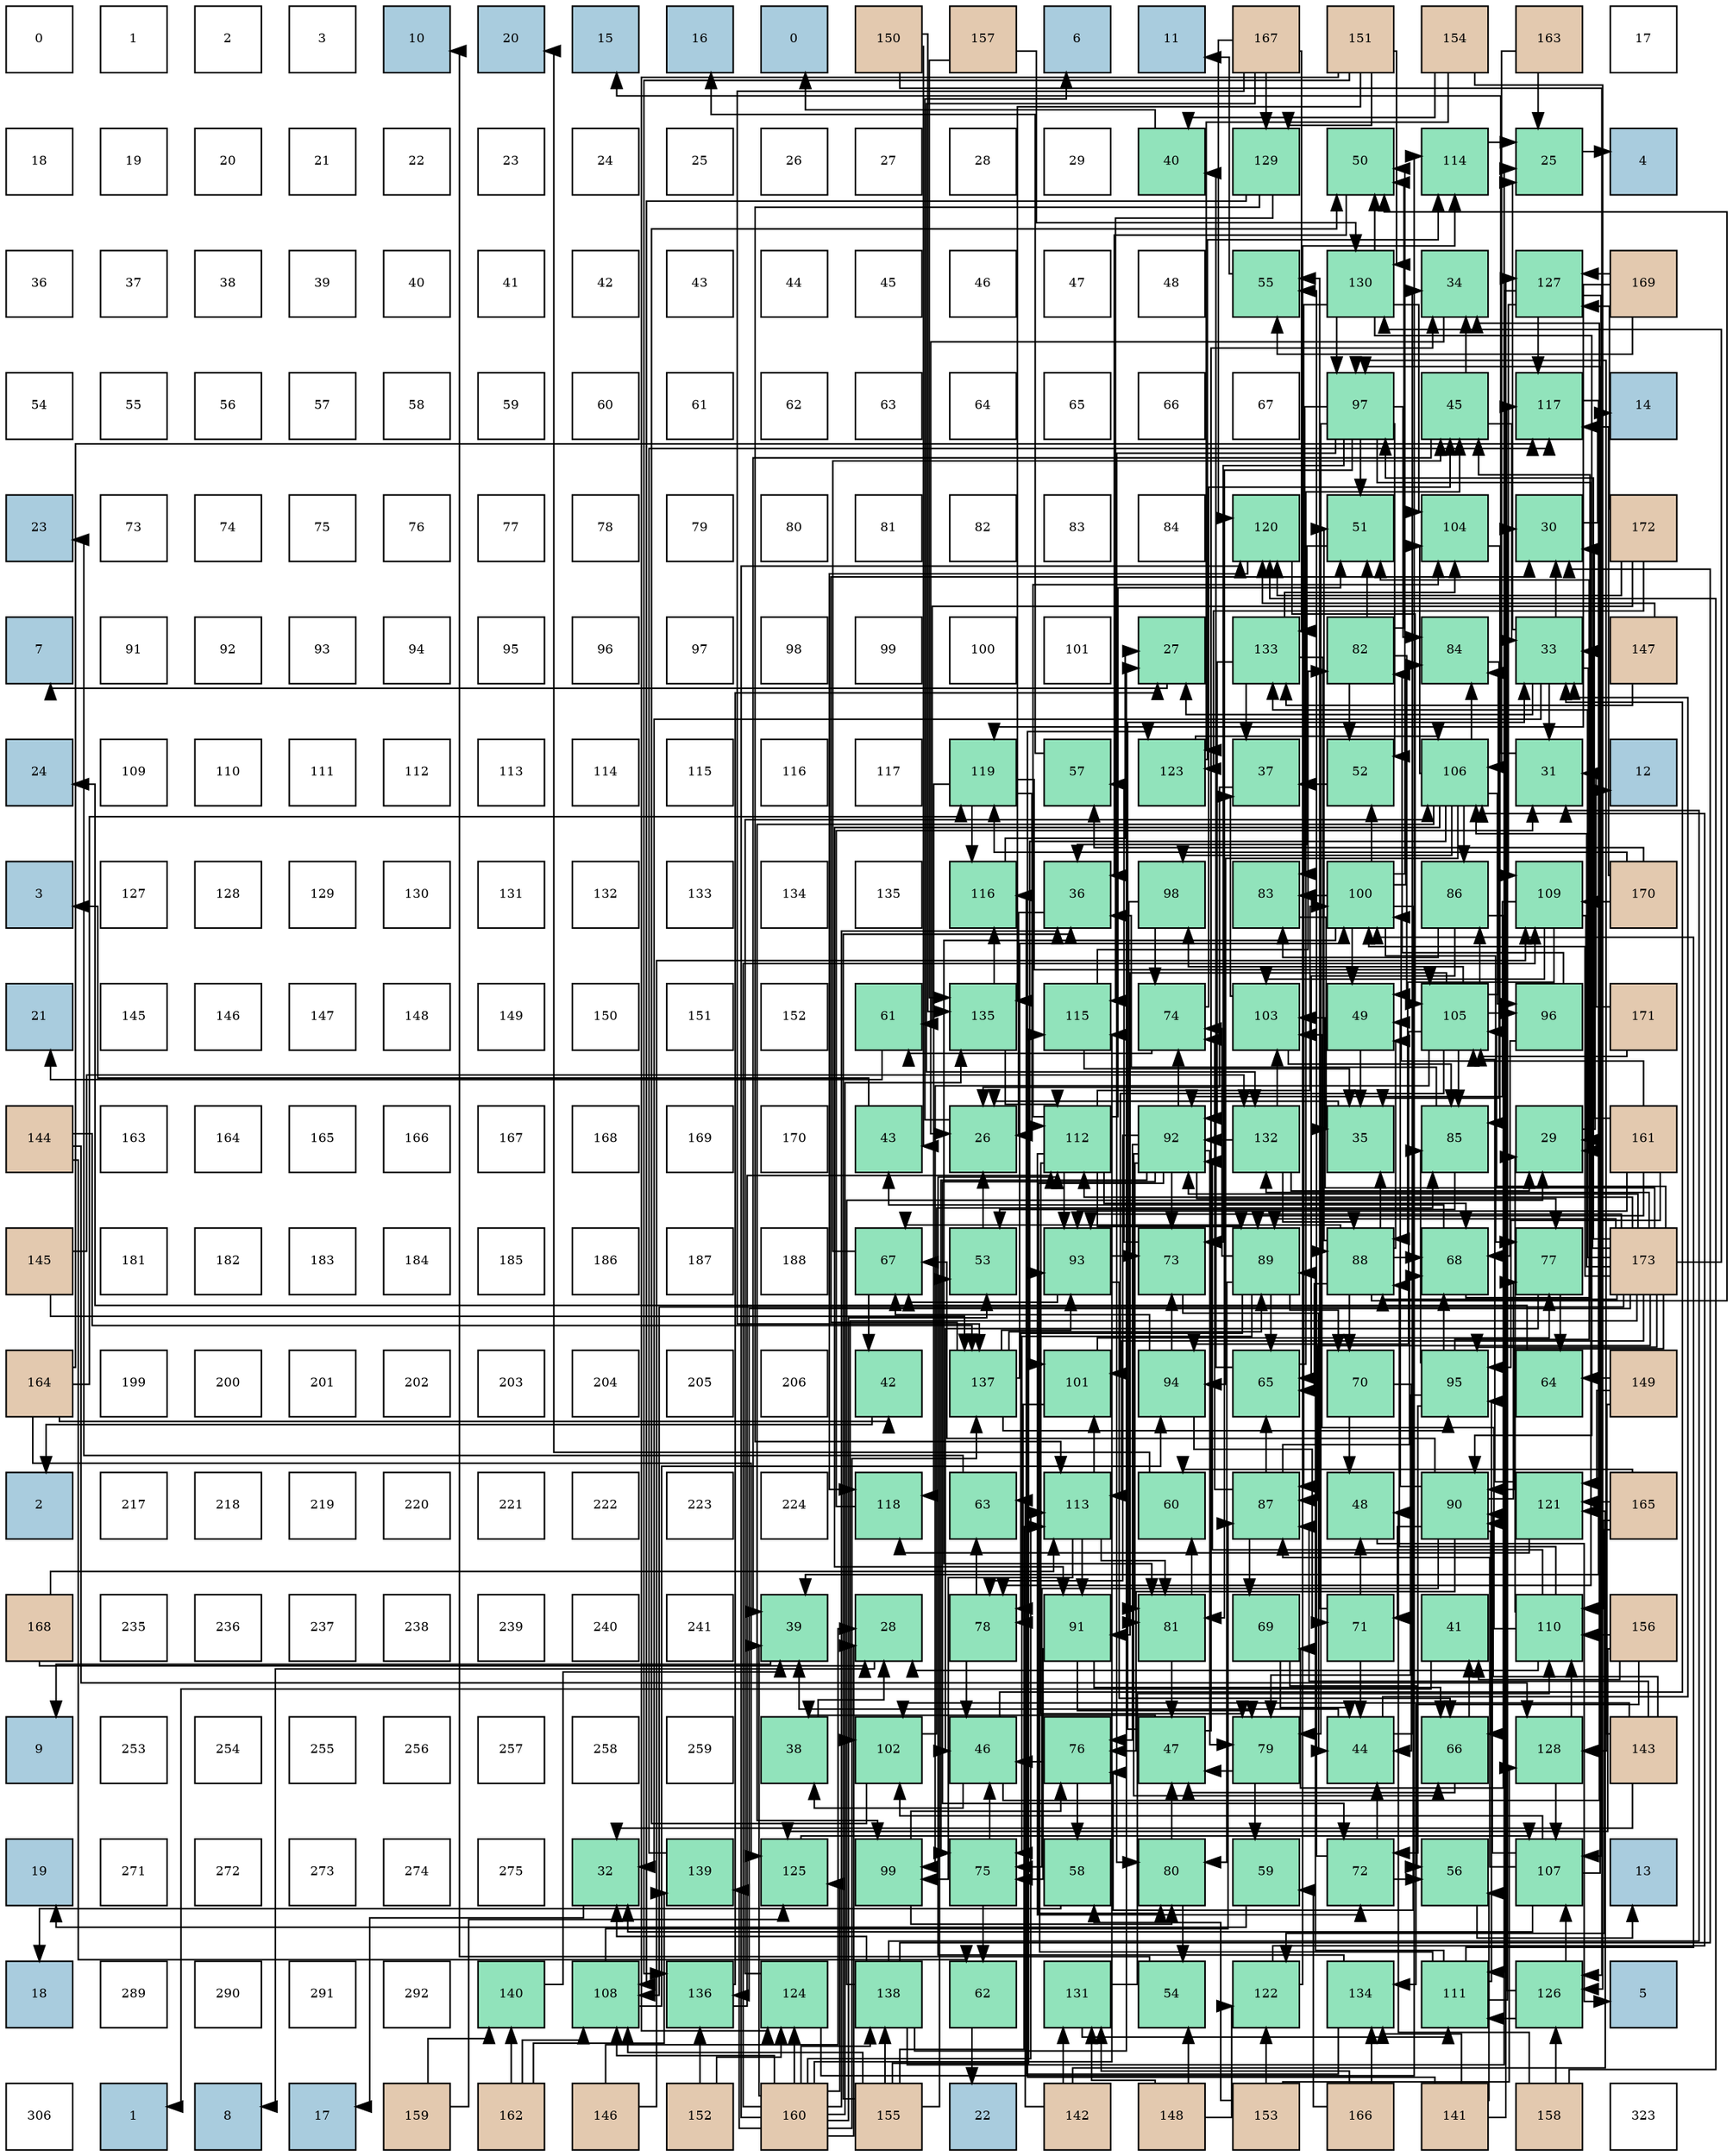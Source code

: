 digraph layout{
 rankdir=TB;
 splines=ortho;
 node [style=filled shape=square fixedsize=true width=0.6];
0[label="0", fontsize=8, fillcolor="#ffffff"];
1[label="1", fontsize=8, fillcolor="#ffffff"];
2[label="2", fontsize=8, fillcolor="#ffffff"];
3[label="3", fontsize=8, fillcolor="#ffffff"];
4[label="10", fontsize=8, fillcolor="#a9ccde"];
5[label="20", fontsize=8, fillcolor="#a9ccde"];
6[label="15", fontsize=8, fillcolor="#a9ccde"];
7[label="16", fontsize=8, fillcolor="#a9ccde"];
8[label="0", fontsize=8, fillcolor="#a9ccde"];
9[label="150", fontsize=8, fillcolor="#e3c9af"];
10[label="157", fontsize=8, fillcolor="#e3c9af"];
11[label="6", fontsize=8, fillcolor="#a9ccde"];
12[label="11", fontsize=8, fillcolor="#a9ccde"];
13[label="167", fontsize=8, fillcolor="#e3c9af"];
14[label="151", fontsize=8, fillcolor="#e3c9af"];
15[label="154", fontsize=8, fillcolor="#e3c9af"];
16[label="163", fontsize=8, fillcolor="#e3c9af"];
17[label="17", fontsize=8, fillcolor="#ffffff"];
18[label="18", fontsize=8, fillcolor="#ffffff"];
19[label="19", fontsize=8, fillcolor="#ffffff"];
20[label="20", fontsize=8, fillcolor="#ffffff"];
21[label="21", fontsize=8, fillcolor="#ffffff"];
22[label="22", fontsize=8, fillcolor="#ffffff"];
23[label="23", fontsize=8, fillcolor="#ffffff"];
24[label="24", fontsize=8, fillcolor="#ffffff"];
25[label="25", fontsize=8, fillcolor="#ffffff"];
26[label="26", fontsize=8, fillcolor="#ffffff"];
27[label="27", fontsize=8, fillcolor="#ffffff"];
28[label="28", fontsize=8, fillcolor="#ffffff"];
29[label="29", fontsize=8, fillcolor="#ffffff"];
30[label="40", fontsize=8, fillcolor="#91e3bb"];
31[label="129", fontsize=8, fillcolor="#91e3bb"];
32[label="50", fontsize=8, fillcolor="#91e3bb"];
33[label="114", fontsize=8, fillcolor="#91e3bb"];
34[label="25", fontsize=8, fillcolor="#91e3bb"];
35[label="4", fontsize=8, fillcolor="#a9ccde"];
36[label="36", fontsize=8, fillcolor="#ffffff"];
37[label="37", fontsize=8, fillcolor="#ffffff"];
38[label="38", fontsize=8, fillcolor="#ffffff"];
39[label="39", fontsize=8, fillcolor="#ffffff"];
40[label="40", fontsize=8, fillcolor="#ffffff"];
41[label="41", fontsize=8, fillcolor="#ffffff"];
42[label="42", fontsize=8, fillcolor="#ffffff"];
43[label="43", fontsize=8, fillcolor="#ffffff"];
44[label="44", fontsize=8, fillcolor="#ffffff"];
45[label="45", fontsize=8, fillcolor="#ffffff"];
46[label="46", fontsize=8, fillcolor="#ffffff"];
47[label="47", fontsize=8, fillcolor="#ffffff"];
48[label="48", fontsize=8, fillcolor="#ffffff"];
49[label="55", fontsize=8, fillcolor="#91e3bb"];
50[label="130", fontsize=8, fillcolor="#91e3bb"];
51[label="34", fontsize=8, fillcolor="#91e3bb"];
52[label="127", fontsize=8, fillcolor="#91e3bb"];
53[label="169", fontsize=8, fillcolor="#e3c9af"];
54[label="54", fontsize=8, fillcolor="#ffffff"];
55[label="55", fontsize=8, fillcolor="#ffffff"];
56[label="56", fontsize=8, fillcolor="#ffffff"];
57[label="57", fontsize=8, fillcolor="#ffffff"];
58[label="58", fontsize=8, fillcolor="#ffffff"];
59[label="59", fontsize=8, fillcolor="#ffffff"];
60[label="60", fontsize=8, fillcolor="#ffffff"];
61[label="61", fontsize=8, fillcolor="#ffffff"];
62[label="62", fontsize=8, fillcolor="#ffffff"];
63[label="63", fontsize=8, fillcolor="#ffffff"];
64[label="64", fontsize=8, fillcolor="#ffffff"];
65[label="65", fontsize=8, fillcolor="#ffffff"];
66[label="66", fontsize=8, fillcolor="#ffffff"];
67[label="67", fontsize=8, fillcolor="#ffffff"];
68[label="97", fontsize=8, fillcolor="#91e3bb"];
69[label="45", fontsize=8, fillcolor="#91e3bb"];
70[label="117", fontsize=8, fillcolor="#91e3bb"];
71[label="14", fontsize=8, fillcolor="#a9ccde"];
72[label="23", fontsize=8, fillcolor="#a9ccde"];
73[label="73", fontsize=8, fillcolor="#ffffff"];
74[label="74", fontsize=8, fillcolor="#ffffff"];
75[label="75", fontsize=8, fillcolor="#ffffff"];
76[label="76", fontsize=8, fillcolor="#ffffff"];
77[label="77", fontsize=8, fillcolor="#ffffff"];
78[label="78", fontsize=8, fillcolor="#ffffff"];
79[label="79", fontsize=8, fillcolor="#ffffff"];
80[label="80", fontsize=8, fillcolor="#ffffff"];
81[label="81", fontsize=8, fillcolor="#ffffff"];
82[label="82", fontsize=8, fillcolor="#ffffff"];
83[label="83", fontsize=8, fillcolor="#ffffff"];
84[label="84", fontsize=8, fillcolor="#ffffff"];
85[label="120", fontsize=8, fillcolor="#91e3bb"];
86[label="51", fontsize=8, fillcolor="#91e3bb"];
87[label="104", fontsize=8, fillcolor="#91e3bb"];
88[label="30", fontsize=8, fillcolor="#91e3bb"];
89[label="172", fontsize=8, fillcolor="#e3c9af"];
90[label="7", fontsize=8, fillcolor="#a9ccde"];
91[label="91", fontsize=8, fillcolor="#ffffff"];
92[label="92", fontsize=8, fillcolor="#ffffff"];
93[label="93", fontsize=8, fillcolor="#ffffff"];
94[label="94", fontsize=8, fillcolor="#ffffff"];
95[label="95", fontsize=8, fillcolor="#ffffff"];
96[label="96", fontsize=8, fillcolor="#ffffff"];
97[label="97", fontsize=8, fillcolor="#ffffff"];
98[label="98", fontsize=8, fillcolor="#ffffff"];
99[label="99", fontsize=8, fillcolor="#ffffff"];
100[label="100", fontsize=8, fillcolor="#ffffff"];
101[label="101", fontsize=8, fillcolor="#ffffff"];
102[label="27", fontsize=8, fillcolor="#91e3bb"];
103[label="133", fontsize=8, fillcolor="#91e3bb"];
104[label="82", fontsize=8, fillcolor="#91e3bb"];
105[label="84", fontsize=8, fillcolor="#91e3bb"];
106[label="33", fontsize=8, fillcolor="#91e3bb"];
107[label="147", fontsize=8, fillcolor="#e3c9af"];
108[label="24", fontsize=8, fillcolor="#a9ccde"];
109[label="109", fontsize=8, fillcolor="#ffffff"];
110[label="110", fontsize=8, fillcolor="#ffffff"];
111[label="111", fontsize=8, fillcolor="#ffffff"];
112[label="112", fontsize=8, fillcolor="#ffffff"];
113[label="113", fontsize=8, fillcolor="#ffffff"];
114[label="114", fontsize=8, fillcolor="#ffffff"];
115[label="115", fontsize=8, fillcolor="#ffffff"];
116[label="116", fontsize=8, fillcolor="#ffffff"];
117[label="117", fontsize=8, fillcolor="#ffffff"];
118[label="119", fontsize=8, fillcolor="#91e3bb"];
119[label="57", fontsize=8, fillcolor="#91e3bb"];
120[label="123", fontsize=8, fillcolor="#91e3bb"];
121[label="37", fontsize=8, fillcolor="#91e3bb"];
122[label="52", fontsize=8, fillcolor="#91e3bb"];
123[label="106", fontsize=8, fillcolor="#91e3bb"];
124[label="31", fontsize=8, fillcolor="#91e3bb"];
125[label="12", fontsize=8, fillcolor="#a9ccde"];
126[label="3", fontsize=8, fillcolor="#a9ccde"];
127[label="127", fontsize=8, fillcolor="#ffffff"];
128[label="128", fontsize=8, fillcolor="#ffffff"];
129[label="129", fontsize=8, fillcolor="#ffffff"];
130[label="130", fontsize=8, fillcolor="#ffffff"];
131[label="131", fontsize=8, fillcolor="#ffffff"];
132[label="132", fontsize=8, fillcolor="#ffffff"];
133[label="133", fontsize=8, fillcolor="#ffffff"];
134[label="134", fontsize=8, fillcolor="#ffffff"];
135[label="135", fontsize=8, fillcolor="#ffffff"];
136[label="116", fontsize=8, fillcolor="#91e3bb"];
137[label="36", fontsize=8, fillcolor="#91e3bb"];
138[label="98", fontsize=8, fillcolor="#91e3bb"];
139[label="83", fontsize=8, fillcolor="#91e3bb"];
140[label="100", fontsize=8, fillcolor="#91e3bb"];
141[label="86", fontsize=8, fillcolor="#91e3bb"];
142[label="109", fontsize=8, fillcolor="#91e3bb"];
143[label="170", fontsize=8, fillcolor="#e3c9af"];
144[label="21", fontsize=8, fillcolor="#a9ccde"];
145[label="145", fontsize=8, fillcolor="#ffffff"];
146[label="146", fontsize=8, fillcolor="#ffffff"];
147[label="147", fontsize=8, fillcolor="#ffffff"];
148[label="148", fontsize=8, fillcolor="#ffffff"];
149[label="149", fontsize=8, fillcolor="#ffffff"];
150[label="150", fontsize=8, fillcolor="#ffffff"];
151[label="151", fontsize=8, fillcolor="#ffffff"];
152[label="152", fontsize=8, fillcolor="#ffffff"];
153[label="61", fontsize=8, fillcolor="#91e3bb"];
154[label="135", fontsize=8, fillcolor="#91e3bb"];
155[label="115", fontsize=8, fillcolor="#91e3bb"];
156[label="74", fontsize=8, fillcolor="#91e3bb"];
157[label="103", fontsize=8, fillcolor="#91e3bb"];
158[label="49", fontsize=8, fillcolor="#91e3bb"];
159[label="105", fontsize=8, fillcolor="#91e3bb"];
160[label="96", fontsize=8, fillcolor="#91e3bb"];
161[label="171", fontsize=8, fillcolor="#e3c9af"];
162[label="144", fontsize=8, fillcolor="#e3c9af"];
163[label="163", fontsize=8, fillcolor="#ffffff"];
164[label="164", fontsize=8, fillcolor="#ffffff"];
165[label="165", fontsize=8, fillcolor="#ffffff"];
166[label="166", fontsize=8, fillcolor="#ffffff"];
167[label="167", fontsize=8, fillcolor="#ffffff"];
168[label="168", fontsize=8, fillcolor="#ffffff"];
169[label="169", fontsize=8, fillcolor="#ffffff"];
170[label="170", fontsize=8, fillcolor="#ffffff"];
171[label="43", fontsize=8, fillcolor="#91e3bb"];
172[label="26", fontsize=8, fillcolor="#91e3bb"];
173[label="112", fontsize=8, fillcolor="#91e3bb"];
174[label="92", fontsize=8, fillcolor="#91e3bb"];
175[label="132", fontsize=8, fillcolor="#91e3bb"];
176[label="35", fontsize=8, fillcolor="#91e3bb"];
177[label="85", fontsize=8, fillcolor="#91e3bb"];
178[label="29", fontsize=8, fillcolor="#91e3bb"];
179[label="161", fontsize=8, fillcolor="#e3c9af"];
180[label="145", fontsize=8, fillcolor="#e3c9af"];
181[label="181", fontsize=8, fillcolor="#ffffff"];
182[label="182", fontsize=8, fillcolor="#ffffff"];
183[label="183", fontsize=8, fillcolor="#ffffff"];
184[label="184", fontsize=8, fillcolor="#ffffff"];
185[label="185", fontsize=8, fillcolor="#ffffff"];
186[label="186", fontsize=8, fillcolor="#ffffff"];
187[label="187", fontsize=8, fillcolor="#ffffff"];
188[label="188", fontsize=8, fillcolor="#ffffff"];
189[label="67", fontsize=8, fillcolor="#91e3bb"];
190[label="53", fontsize=8, fillcolor="#91e3bb"];
191[label="93", fontsize=8, fillcolor="#91e3bb"];
192[label="73", fontsize=8, fillcolor="#91e3bb"];
193[label="89", fontsize=8, fillcolor="#91e3bb"];
194[label="88", fontsize=8, fillcolor="#91e3bb"];
195[label="68", fontsize=8, fillcolor="#91e3bb"];
196[label="77", fontsize=8, fillcolor="#91e3bb"];
197[label="173", fontsize=8, fillcolor="#e3c9af"];
198[label="164", fontsize=8, fillcolor="#e3c9af"];
199[label="199", fontsize=8, fillcolor="#ffffff"];
200[label="200", fontsize=8, fillcolor="#ffffff"];
201[label="201", fontsize=8, fillcolor="#ffffff"];
202[label="202", fontsize=8, fillcolor="#ffffff"];
203[label="203", fontsize=8, fillcolor="#ffffff"];
204[label="204", fontsize=8, fillcolor="#ffffff"];
205[label="205", fontsize=8, fillcolor="#ffffff"];
206[label="206", fontsize=8, fillcolor="#ffffff"];
207[label="42", fontsize=8, fillcolor="#91e3bb"];
208[label="137", fontsize=8, fillcolor="#91e3bb"];
209[label="101", fontsize=8, fillcolor="#91e3bb"];
210[label="94", fontsize=8, fillcolor="#91e3bb"];
211[label="65", fontsize=8, fillcolor="#91e3bb"];
212[label="70", fontsize=8, fillcolor="#91e3bb"];
213[label="95", fontsize=8, fillcolor="#91e3bb"];
214[label="64", fontsize=8, fillcolor="#91e3bb"];
215[label="149", fontsize=8, fillcolor="#e3c9af"];
216[label="2", fontsize=8, fillcolor="#a9ccde"];
217[label="217", fontsize=8, fillcolor="#ffffff"];
218[label="218", fontsize=8, fillcolor="#ffffff"];
219[label="219", fontsize=8, fillcolor="#ffffff"];
220[label="220", fontsize=8, fillcolor="#ffffff"];
221[label="221", fontsize=8, fillcolor="#ffffff"];
222[label="222", fontsize=8, fillcolor="#ffffff"];
223[label="223", fontsize=8, fillcolor="#ffffff"];
224[label="224", fontsize=8, fillcolor="#ffffff"];
225[label="118", fontsize=8, fillcolor="#91e3bb"];
226[label="63", fontsize=8, fillcolor="#91e3bb"];
227[label="113", fontsize=8, fillcolor="#91e3bb"];
228[label="60", fontsize=8, fillcolor="#91e3bb"];
229[label="87", fontsize=8, fillcolor="#91e3bb"];
230[label="48", fontsize=8, fillcolor="#91e3bb"];
231[label="90", fontsize=8, fillcolor="#91e3bb"];
232[label="121", fontsize=8, fillcolor="#91e3bb"];
233[label="165", fontsize=8, fillcolor="#e3c9af"];
234[label="168", fontsize=8, fillcolor="#e3c9af"];
235[label="235", fontsize=8, fillcolor="#ffffff"];
236[label="236", fontsize=8, fillcolor="#ffffff"];
237[label="237", fontsize=8, fillcolor="#ffffff"];
238[label="238", fontsize=8, fillcolor="#ffffff"];
239[label="239", fontsize=8, fillcolor="#ffffff"];
240[label="240", fontsize=8, fillcolor="#ffffff"];
241[label="241", fontsize=8, fillcolor="#ffffff"];
242[label="39", fontsize=8, fillcolor="#91e3bb"];
243[label="28", fontsize=8, fillcolor="#91e3bb"];
244[label="78", fontsize=8, fillcolor="#91e3bb"];
245[label="91", fontsize=8, fillcolor="#91e3bb"];
246[label="81", fontsize=8, fillcolor="#91e3bb"];
247[label="69", fontsize=8, fillcolor="#91e3bb"];
248[label="71", fontsize=8, fillcolor="#91e3bb"];
249[label="41", fontsize=8, fillcolor="#91e3bb"];
250[label="110", fontsize=8, fillcolor="#91e3bb"];
251[label="156", fontsize=8, fillcolor="#e3c9af"];
252[label="9", fontsize=8, fillcolor="#a9ccde"];
253[label="253", fontsize=8, fillcolor="#ffffff"];
254[label="254", fontsize=8, fillcolor="#ffffff"];
255[label="255", fontsize=8, fillcolor="#ffffff"];
256[label="256", fontsize=8, fillcolor="#ffffff"];
257[label="257", fontsize=8, fillcolor="#ffffff"];
258[label="258", fontsize=8, fillcolor="#ffffff"];
259[label="259", fontsize=8, fillcolor="#ffffff"];
260[label="38", fontsize=8, fillcolor="#91e3bb"];
261[label="102", fontsize=8, fillcolor="#91e3bb"];
262[label="46", fontsize=8, fillcolor="#91e3bb"];
263[label="76", fontsize=8, fillcolor="#91e3bb"];
264[label="47", fontsize=8, fillcolor="#91e3bb"];
265[label="79", fontsize=8, fillcolor="#91e3bb"];
266[label="44", fontsize=8, fillcolor="#91e3bb"];
267[label="66", fontsize=8, fillcolor="#91e3bb"];
268[label="128", fontsize=8, fillcolor="#91e3bb"];
269[label="143", fontsize=8, fillcolor="#e3c9af"];
270[label="19", fontsize=8, fillcolor="#a9ccde"];
271[label="271", fontsize=8, fillcolor="#ffffff"];
272[label="272", fontsize=8, fillcolor="#ffffff"];
273[label="273", fontsize=8, fillcolor="#ffffff"];
274[label="274", fontsize=8, fillcolor="#ffffff"];
275[label="275", fontsize=8, fillcolor="#ffffff"];
276[label="32", fontsize=8, fillcolor="#91e3bb"];
277[label="139", fontsize=8, fillcolor="#91e3bb"];
278[label="125", fontsize=8, fillcolor="#91e3bb"];
279[label="99", fontsize=8, fillcolor="#91e3bb"];
280[label="75", fontsize=8, fillcolor="#91e3bb"];
281[label="58", fontsize=8, fillcolor="#91e3bb"];
282[label="80", fontsize=8, fillcolor="#91e3bb"];
283[label="59", fontsize=8, fillcolor="#91e3bb"];
284[label="72", fontsize=8, fillcolor="#91e3bb"];
285[label="56", fontsize=8, fillcolor="#91e3bb"];
286[label="107", fontsize=8, fillcolor="#91e3bb"];
287[label="13", fontsize=8, fillcolor="#a9ccde"];
288[label="18", fontsize=8, fillcolor="#a9ccde"];
289[label="289", fontsize=8, fillcolor="#ffffff"];
290[label="290", fontsize=8, fillcolor="#ffffff"];
291[label="291", fontsize=8, fillcolor="#ffffff"];
292[label="292", fontsize=8, fillcolor="#ffffff"];
293[label="140", fontsize=8, fillcolor="#91e3bb"];
294[label="108", fontsize=8, fillcolor="#91e3bb"];
295[label="136", fontsize=8, fillcolor="#91e3bb"];
296[label="124", fontsize=8, fillcolor="#91e3bb"];
297[label="138", fontsize=8, fillcolor="#91e3bb"];
298[label="62", fontsize=8, fillcolor="#91e3bb"];
299[label="131", fontsize=8, fillcolor="#91e3bb"];
300[label="54", fontsize=8, fillcolor="#91e3bb"];
301[label="122", fontsize=8, fillcolor="#91e3bb"];
302[label="134", fontsize=8, fillcolor="#91e3bb"];
303[label="111", fontsize=8, fillcolor="#91e3bb"];
304[label="126", fontsize=8, fillcolor="#91e3bb"];
305[label="5", fontsize=8, fillcolor="#a9ccde"];
306[label="306", fontsize=8, fillcolor="#ffffff"];
307[label="1", fontsize=8, fillcolor="#a9ccde"];
308[label="8", fontsize=8, fillcolor="#a9ccde"];
309[label="17", fontsize=8, fillcolor="#a9ccde"];
310[label="159", fontsize=8, fillcolor="#e3c9af"];
311[label="162", fontsize=8, fillcolor="#e3c9af"];
312[label="146", fontsize=8, fillcolor="#e3c9af"];
313[label="152", fontsize=8, fillcolor="#e3c9af"];
314[label="160", fontsize=8, fillcolor="#e3c9af"];
315[label="155", fontsize=8, fillcolor="#e3c9af"];
316[label="22", fontsize=8, fillcolor="#a9ccde"];
317[label="142", fontsize=8, fillcolor="#e3c9af"];
318[label="148", fontsize=8, fillcolor="#e3c9af"];
319[label="153", fontsize=8, fillcolor="#e3c9af"];
320[label="166", fontsize=8, fillcolor="#e3c9af"];
321[label="141", fontsize=8, fillcolor="#e3c9af"];
322[label="158", fontsize=8, fillcolor="#e3c9af"];
323[label="323", fontsize=8, fillcolor="#ffffff"];
edge [constraint=false, style=vis];34 -> 35;
172 -> 11;
102 -> 90;
243 -> 308;
178 -> 125;
88 -> 71;
124 -> 6;
276 -> 309;
106 -> 34;
106 -> 102;
106 -> 178;
106 -> 88;
106 -> 124;
106 -> 276;
51 -> 172;
176 -> 172;
137 -> 172;
121 -> 172;
260 -> 243;
242 -> 252;
30 -> 8;
249 -> 307;
207 -> 216;
171 -> 126;
266 -> 106;
266 -> 51;
266 -> 242;
69 -> 106;
69 -> 51;
69 -> 242;
262 -> 106;
262 -> 51;
262 -> 260;
264 -> 106;
264 -> 51;
264 -> 260;
230 -> 305;
158 -> 176;
32 -> 137;
86 -> 137;
122 -> 121;
190 -> 172;
300 -> 4;
49 -> 12;
285 -> 287;
119 -> 7;
281 -> 288;
283 -> 270;
228 -> 5;
153 -> 144;
298 -> 316;
226 -> 72;
214 -> 108;
211 -> 30;
211 -> 69;
267 -> 249;
267 -> 264;
189 -> 207;
189 -> 69;
195 -> 171;
195 -> 69;
247 -> 266;
247 -> 285;
212 -> 266;
212 -> 230;
248 -> 266;
248 -> 230;
248 -> 49;
284 -> 266;
284 -> 49;
284 -> 285;
192 -> 266;
192 -> 119;
156 -> 69;
156 -> 153;
280 -> 262;
280 -> 298;
263 -> 262;
263 -> 281;
196 -> 262;
196 -> 214;
244 -> 262;
244 -> 226;
265 -> 264;
265 -> 283;
282 -> 264;
282 -> 300;
246 -> 264;
246 -> 228;
104 -> 158;
104 -> 32;
104 -> 86;
104 -> 122;
139 -> 176;
105 -> 176;
177 -> 137;
177 -> 190;
141 -> 211;
141 -> 247;
141 -> 139;
229 -> 211;
229 -> 195;
229 -> 247;
229 -> 156;
194 -> 176;
194 -> 158;
194 -> 32;
194 -> 86;
194 -> 211;
194 -> 189;
194 -> 195;
194 -> 212;
193 -> 211;
193 -> 212;
193 -> 156;
193 -> 280;
193 -> 244;
193 -> 282;
231 -> 158;
231 -> 267;
231 -> 189;
231 -> 248;
231 -> 280;
231 -> 263;
231 -> 196;
245 -> 267;
245 -> 280;
245 -> 265;
174 -> 267;
174 -> 284;
174 -> 192;
174 -> 156;
174 -> 280;
174 -> 263;
174 -> 196;
174 -> 244;
174 -> 265;
174 -> 282;
174 -> 246;
191 -> 267;
191 -> 189;
191 -> 192;
210 -> 189;
210 -> 248;
210 -> 192;
213 -> 86;
213 -> 195;
213 -> 284;
213 -> 265;
213 -> 177;
160 -> 195;
160 -> 104;
68 -> 86;
68 -> 122;
68 -> 192;
68 -> 244;
68 -> 265;
68 -> 282;
68 -> 246;
68 -> 139;
68 -> 105;
138 -> 156;
138 -> 246;
279 -> 263;
279 -> 282;
140 -> 158;
140 -> 32;
140 -> 122;
140 -> 263;
140 -> 196;
140 -> 246;
140 -> 139;
140 -> 105;
209 -> 196;
209 -> 244;
261 -> 32;
261 -> 177;
157 -> 121;
157 -> 177;
87 -> 177;
159 -> 105;
159 -> 177;
159 -> 141;
159 -> 245;
159 -> 210;
159 -> 160;
159 -> 138;
159 -> 279;
159 -> 209;
123 -> 105;
123 -> 141;
123 -> 245;
123 -> 210;
123 -> 160;
123 -> 138;
123 -> 279;
123 -> 209;
123 -> 87;
286 -> 276;
286 -> 229;
286 -> 231;
286 -> 68;
286 -> 261;
294 -> 229;
294 -> 210;
142 -> 178;
142 -> 194;
142 -> 174;
142 -> 157;
250 -> 243;
250 -> 178;
250 -> 194;
250 -> 174;
250 -> 157;
303 -> 88;
303 -> 193;
303 -> 191;
303 -> 213;
303 -> 140;
173 -> 86;
173 -> 195;
173 -> 284;
173 -> 265;
173 -> 193;
173 -> 191;
173 -> 140;
173 -> 87;
227 -> 246;
227 -> 245;
227 -> 279;
227 -> 209;
33 -> 34;
155 -> 176;
155 -> 104;
136 -> 102;
70 -> 242;
225 -> 124;
118 -> 159;
118 -> 173;
118 -> 136;
118 -> 225;
85 -> 159;
85 -> 225;
232 -> 159;
232 -> 225;
301 -> 123;
301 -> 33;
120 -> 123;
120 -> 33;
296 -> 123;
296 -> 33;
278 -> 286;
304 -> 286;
304 -> 303;
304 -> 70;
52 -> 286;
52 -> 142;
52 -> 303;
52 -> 70;
268 -> 286;
268 -> 250;
31 -> 294;
31 -> 227;
31 -> 155;
50 -> 32;
50 -> 229;
50 -> 231;
50 -> 68;
50 -> 87;
299 -> 250;
299 -> 303;
175 -> 178;
175 -> 194;
175 -> 174;
175 -> 157;
103 -> 121;
103 -> 194;
103 -> 174;
103 -> 87;
302 -> 173;
302 -> 136;
154 -> 173;
154 -> 136;
295 -> 102;
295 -> 173;
208 -> 88;
208 -> 193;
208 -> 191;
208 -> 213;
208 -> 140;
297 -> 34;
297 -> 102;
297 -> 178;
297 -> 88;
297 -> 124;
297 -> 276;
277 -> 70;
293 -> 242;
321 -> 285;
321 -> 120;
321 -> 52;
321 -> 302;
317 -> 226;
317 -> 232;
317 -> 299;
269 -> 276;
269 -> 229;
269 -> 231;
269 -> 68;
269 -> 261;
162 -> 298;
162 -> 268;
162 -> 208;
180 -> 175;
180 -> 208;
312 -> 243;
312 -> 142;
107 -> 85;
107 -> 103;
318 -> 300;
318 -> 301;
318 -> 299;
215 -> 214;
215 -> 232;
215 -> 268;
9 -> 171;
9 -> 304;
9 -> 154;
14 -> 296;
14 -> 31;
14 -> 50;
14 -> 154;
14 -> 295;
313 -> 296;
313 -> 295;
319 -> 281;
319 -> 301;
319 -> 268;
15 -> 30;
15 -> 120;
15 -> 304;
315 -> 137;
315 -> 190;
315 -> 294;
315 -> 227;
315 -> 155;
315 -> 297;
251 -> 249;
251 -> 250;
251 -> 278;
251 -> 302;
10 -> 50;
10 -> 154;
322 -> 230;
322 -> 85;
322 -> 304;
310 -> 278;
310 -> 293;
314 -> 243;
314 -> 137;
314 -> 242;
314 -> 190;
314 -> 294;
314 -> 142;
314 -> 227;
314 -> 155;
314 -> 85;
314 -> 296;
314 -> 278;
314 -> 154;
314 -> 208;
314 -> 297;
314 -> 277;
179 -> 88;
179 -> 193;
179 -> 191;
179 -> 213;
179 -> 140;
311 -> 294;
311 -> 277;
311 -> 293;
16 -> 34;
16 -> 123;
198 -> 207;
198 -> 70;
198 -> 118;
198 -> 278;
233 -> 228;
233 -> 250;
233 -> 232;
233 -> 301;
320 -> 283;
320 -> 299;
320 -> 302;
13 -> 85;
13 -> 31;
13 -> 175;
13 -> 103;
13 -> 208;
234 -> 243;
234 -> 227;
53 -> 49;
53 -> 118;
53 -> 52;
143 -> 119;
143 -> 142;
143 -> 70;
143 -> 118;
161 -> 124;
161 -> 159;
89 -> 153;
89 -> 85;
89 -> 120;
89 -> 52;
197 -> 106;
197 -> 229;
197 -> 194;
197 -> 193;
197 -> 231;
197 -> 174;
197 -> 191;
197 -> 213;
197 -> 68;
197 -> 140;
197 -> 261;
197 -> 157;
197 -> 159;
197 -> 123;
197 -> 294;
197 -> 173;
197 -> 227;
197 -> 50;
197 -> 175;
197 -> 103;
197 -> 295;
edge [constraint=true, style=invis];
0 -> 18 -> 36 -> 54 -> 72 -> 90 -> 108 -> 126 -> 144 -> 162 -> 180 -> 198 -> 216 -> 234 -> 252 -> 270 -> 288 -> 306;
1 -> 19 -> 37 -> 55 -> 73 -> 91 -> 109 -> 127 -> 145 -> 163 -> 181 -> 199 -> 217 -> 235 -> 253 -> 271 -> 289 -> 307;
2 -> 20 -> 38 -> 56 -> 74 -> 92 -> 110 -> 128 -> 146 -> 164 -> 182 -> 200 -> 218 -> 236 -> 254 -> 272 -> 290 -> 308;
3 -> 21 -> 39 -> 57 -> 75 -> 93 -> 111 -> 129 -> 147 -> 165 -> 183 -> 201 -> 219 -> 237 -> 255 -> 273 -> 291 -> 309;
4 -> 22 -> 40 -> 58 -> 76 -> 94 -> 112 -> 130 -> 148 -> 166 -> 184 -> 202 -> 220 -> 238 -> 256 -> 274 -> 292 -> 310;
5 -> 23 -> 41 -> 59 -> 77 -> 95 -> 113 -> 131 -> 149 -> 167 -> 185 -> 203 -> 221 -> 239 -> 257 -> 275 -> 293 -> 311;
6 -> 24 -> 42 -> 60 -> 78 -> 96 -> 114 -> 132 -> 150 -> 168 -> 186 -> 204 -> 222 -> 240 -> 258 -> 276 -> 294 -> 312;
7 -> 25 -> 43 -> 61 -> 79 -> 97 -> 115 -> 133 -> 151 -> 169 -> 187 -> 205 -> 223 -> 241 -> 259 -> 277 -> 295 -> 313;
8 -> 26 -> 44 -> 62 -> 80 -> 98 -> 116 -> 134 -> 152 -> 170 -> 188 -> 206 -> 224 -> 242 -> 260 -> 278 -> 296 -> 314;
9 -> 27 -> 45 -> 63 -> 81 -> 99 -> 117 -> 135 -> 153 -> 171 -> 189 -> 207 -> 225 -> 243 -> 261 -> 279 -> 297 -> 315;
10 -> 28 -> 46 -> 64 -> 82 -> 100 -> 118 -> 136 -> 154 -> 172 -> 190 -> 208 -> 226 -> 244 -> 262 -> 280 -> 298 -> 316;
11 -> 29 -> 47 -> 65 -> 83 -> 101 -> 119 -> 137 -> 155 -> 173 -> 191 -> 209 -> 227 -> 245 -> 263 -> 281 -> 299 -> 317;
12 -> 30 -> 48 -> 66 -> 84 -> 102 -> 120 -> 138 -> 156 -> 174 -> 192 -> 210 -> 228 -> 246 -> 264 -> 282 -> 300 -> 318;
13 -> 31 -> 49 -> 67 -> 85 -> 103 -> 121 -> 139 -> 157 -> 175 -> 193 -> 211 -> 229 -> 247 -> 265 -> 283 -> 301 -> 319;
14 -> 32 -> 50 -> 68 -> 86 -> 104 -> 122 -> 140 -> 158 -> 176 -> 194 -> 212 -> 230 -> 248 -> 266 -> 284 -> 302 -> 320;
15 -> 33 -> 51 -> 69 -> 87 -> 105 -> 123 -> 141 -> 159 -> 177 -> 195 -> 213 -> 231 -> 249 -> 267 -> 285 -> 303 -> 321;
16 -> 34 -> 52 -> 70 -> 88 -> 106 -> 124 -> 142 -> 160 -> 178 -> 196 -> 214 -> 232 -> 250 -> 268 -> 286 -> 304 -> 322;
17 -> 35 -> 53 -> 71 -> 89 -> 107 -> 125 -> 143 -> 161 -> 179 -> 197 -> 215 -> 233 -> 251 -> 269 -> 287 -> 305 -> 323;
rank = same {0 -> 1 -> 2 -> 3 -> 4 -> 5 -> 6 -> 7 -> 8 -> 9 -> 10 -> 11 -> 12 -> 13 -> 14 -> 15 -> 16 -> 17};
rank = same {18 -> 19 -> 20 -> 21 -> 22 -> 23 -> 24 -> 25 -> 26 -> 27 -> 28 -> 29 -> 30 -> 31 -> 32 -> 33 -> 34 -> 35};
rank = same {36 -> 37 -> 38 -> 39 -> 40 -> 41 -> 42 -> 43 -> 44 -> 45 -> 46 -> 47 -> 48 -> 49 -> 50 -> 51 -> 52 -> 53};
rank = same {54 -> 55 -> 56 -> 57 -> 58 -> 59 -> 60 -> 61 -> 62 -> 63 -> 64 -> 65 -> 66 -> 67 -> 68 -> 69 -> 70 -> 71};
rank = same {72 -> 73 -> 74 -> 75 -> 76 -> 77 -> 78 -> 79 -> 80 -> 81 -> 82 -> 83 -> 84 -> 85 -> 86 -> 87 -> 88 -> 89};
rank = same {90 -> 91 -> 92 -> 93 -> 94 -> 95 -> 96 -> 97 -> 98 -> 99 -> 100 -> 101 -> 102 -> 103 -> 104 -> 105 -> 106 -> 107};
rank = same {108 -> 109 -> 110 -> 111 -> 112 -> 113 -> 114 -> 115 -> 116 -> 117 -> 118 -> 119 -> 120 -> 121 -> 122 -> 123 -> 124 -> 125};
rank = same {126 -> 127 -> 128 -> 129 -> 130 -> 131 -> 132 -> 133 -> 134 -> 135 -> 136 -> 137 -> 138 -> 139 -> 140 -> 141 -> 142 -> 143};
rank = same {144 -> 145 -> 146 -> 147 -> 148 -> 149 -> 150 -> 151 -> 152 -> 153 -> 154 -> 155 -> 156 -> 157 -> 158 -> 159 -> 160 -> 161};
rank = same {162 -> 163 -> 164 -> 165 -> 166 -> 167 -> 168 -> 169 -> 170 -> 171 -> 172 -> 173 -> 174 -> 175 -> 176 -> 177 -> 178 -> 179};
rank = same {180 -> 181 -> 182 -> 183 -> 184 -> 185 -> 186 -> 187 -> 188 -> 189 -> 190 -> 191 -> 192 -> 193 -> 194 -> 195 -> 196 -> 197};
rank = same {198 -> 199 -> 200 -> 201 -> 202 -> 203 -> 204 -> 205 -> 206 -> 207 -> 208 -> 209 -> 210 -> 211 -> 212 -> 213 -> 214 -> 215};
rank = same {216 -> 217 -> 218 -> 219 -> 220 -> 221 -> 222 -> 223 -> 224 -> 225 -> 226 -> 227 -> 228 -> 229 -> 230 -> 231 -> 232 -> 233};
rank = same {234 -> 235 -> 236 -> 237 -> 238 -> 239 -> 240 -> 241 -> 242 -> 243 -> 244 -> 245 -> 246 -> 247 -> 248 -> 249 -> 250 -> 251};
rank = same {252 -> 253 -> 254 -> 255 -> 256 -> 257 -> 258 -> 259 -> 260 -> 261 -> 262 -> 263 -> 264 -> 265 -> 266 -> 267 -> 268 -> 269};
rank = same {270 -> 271 -> 272 -> 273 -> 274 -> 275 -> 276 -> 277 -> 278 -> 279 -> 280 -> 281 -> 282 -> 283 -> 284 -> 285 -> 286 -> 287};
rank = same {288 -> 289 -> 290 -> 291 -> 292 -> 293 -> 294 -> 295 -> 296 -> 297 -> 298 -> 299 -> 300 -> 301 -> 302 -> 303 -> 304 -> 305};
rank = same {306 -> 307 -> 308 -> 309 -> 310 -> 311 -> 312 -> 313 -> 314 -> 315 -> 316 -> 317 -> 318 -> 319 -> 320 -> 321 -> 322 -> 323};
}